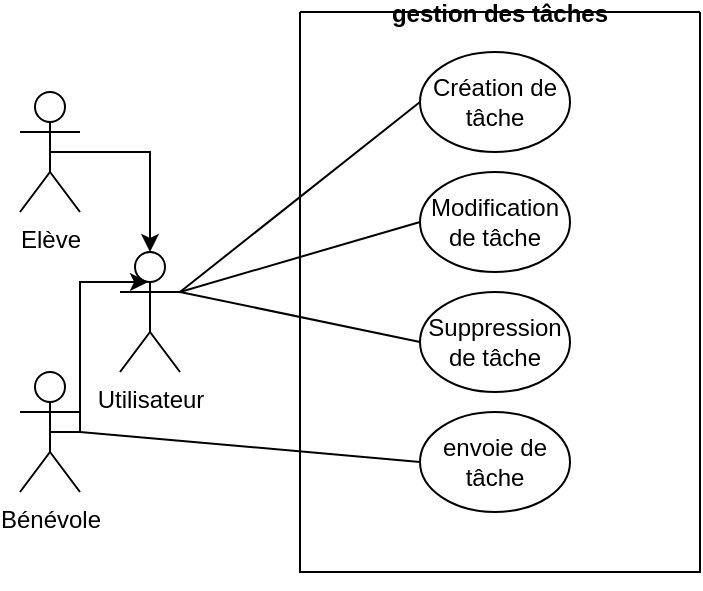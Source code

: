 <mxfile version="14.8.0" type="github">
  <diagram id="-SFQYjDT8sKuRz1LfL5k" name="Page-1">
    <mxGraphModel dx="569" dy="324" grid="1" gridSize="10" guides="1" tooltips="1" connect="1" arrows="1" fold="1" page="1" pageScale="1" pageWidth="827" pageHeight="1169" math="0" shadow="0">
      <root>
        <mxCell id="0" />
        <mxCell id="1" parent="0" />
        <mxCell id="yL_BVQR0XoXwWe5LSiMT-1" value="&lt;font style=&quot;vertical-align: inherit&quot;&gt;&lt;font style=&quot;vertical-align: inherit&quot;&gt;Utilisateur&lt;/font&gt;&lt;/font&gt;" style="shape=umlActor;verticalLabelPosition=bottom;verticalAlign=top;html=1;outlineConnect=0;" parent="1" vertex="1">
          <mxGeometry x="160" y="170" width="30" height="60" as="geometry" />
        </mxCell>
        <mxCell id="yL_BVQR0XoXwWe5LSiMT-9" style="edgeStyle=orthogonalEdgeStyle;rounded=0;orthogonalLoop=1;jettySize=auto;html=1;exitX=0.5;exitY=0.5;exitDx=0;exitDy=0;exitPerimeter=0;entryX=0.467;entryY=0.25;entryDx=0;entryDy=0;entryPerimeter=0;" parent="1" source="yL_BVQR0XoXwWe5LSiMT-2" target="yL_BVQR0XoXwWe5LSiMT-1" edge="1">
          <mxGeometry relative="1" as="geometry">
            <Array as="points">
              <mxPoint x="140" y="260" />
              <mxPoint x="140" y="185" />
            </Array>
          </mxGeometry>
        </mxCell>
        <mxCell id="yL_BVQR0XoXwWe5LSiMT-2" value="&lt;font style=&quot;vertical-align: inherit&quot;&gt;&lt;font style=&quot;vertical-align: inherit&quot;&gt;&lt;font style=&quot;vertical-align: inherit&quot;&gt;&lt;font style=&quot;vertical-align: inherit&quot;&gt;Bénévole&lt;/font&gt;&lt;/font&gt;&lt;/font&gt;&lt;/font&gt;" style="shape=umlActor;verticalLabelPosition=bottom;verticalAlign=top;html=1;outlineConnect=0;" parent="1" vertex="1">
          <mxGeometry x="110" y="230" width="30" height="60" as="geometry" />
        </mxCell>
        <mxCell id="yL_BVQR0XoXwWe5LSiMT-8" style="edgeStyle=orthogonalEdgeStyle;rounded=0;orthogonalLoop=1;jettySize=auto;html=1;exitX=0.5;exitY=0.5;exitDx=0;exitDy=0;exitPerimeter=0;" parent="1" source="yL_BVQR0XoXwWe5LSiMT-3" target="yL_BVQR0XoXwWe5LSiMT-1" edge="1">
          <mxGeometry relative="1" as="geometry" />
        </mxCell>
        <mxCell id="yL_BVQR0XoXwWe5LSiMT-3" value="&lt;font style=&quot;vertical-align: inherit&quot;&gt;&lt;font style=&quot;vertical-align: inherit&quot;&gt;Elève&lt;/font&gt;&lt;/font&gt;" style="shape=umlActor;verticalLabelPosition=bottom;verticalAlign=top;html=1;outlineConnect=0;" parent="1" vertex="1">
          <mxGeometry x="110" y="90" width="30" height="60" as="geometry" />
        </mxCell>
        <mxCell id="yL_BVQR0XoXwWe5LSiMT-10" value="gestion des tâches" style="swimlane;startSize=0;" parent="1" vertex="1">
          <mxGeometry x="250" y="50" width="200" height="280" as="geometry" />
        </mxCell>
        <mxCell id="yL_BVQR0XoXwWe5LSiMT-14" value="&lt;font style=&quot;vertical-align: inherit&quot;&gt;&lt;font style=&quot;vertical-align: inherit&quot;&gt;Création de tâche&lt;/font&gt;&lt;/font&gt;" style="ellipse;whiteSpace=wrap;html=1;" parent="yL_BVQR0XoXwWe5LSiMT-10" vertex="1">
          <mxGeometry x="60" y="20" width="75" height="50" as="geometry" />
        </mxCell>
        <mxCell id="yL_BVQR0XoXwWe5LSiMT-13" value="&lt;font style=&quot;vertical-align: inherit&quot;&gt;&lt;font style=&quot;vertical-align: inherit&quot;&gt;Modification de tâche&lt;/font&gt;&lt;/font&gt;" style="ellipse;whiteSpace=wrap;html=1;" parent="yL_BVQR0XoXwWe5LSiMT-10" vertex="1">
          <mxGeometry x="60" y="80" width="75" height="50" as="geometry" />
        </mxCell>
        <mxCell id="yL_BVQR0XoXwWe5LSiMT-12" value="&lt;font style=&quot;vertical-align: inherit&quot;&gt;&lt;font style=&quot;vertical-align: inherit&quot;&gt;envoie de tâche&lt;/font&gt;&lt;/font&gt;" style="ellipse;whiteSpace=wrap;html=1;" parent="yL_BVQR0XoXwWe5LSiMT-10" vertex="1">
          <mxGeometry x="60" y="200" width="75" height="50" as="geometry" />
        </mxCell>
        <mxCell id="yL_BVQR0XoXwWe5LSiMT-11" value="&lt;font style=&quot;vertical-align: inherit&quot;&gt;&lt;font style=&quot;vertical-align: inherit&quot;&gt;Suppression de tâche&lt;/font&gt;&lt;/font&gt;" style="ellipse;whiteSpace=wrap;html=1;" parent="yL_BVQR0XoXwWe5LSiMT-10" vertex="1">
          <mxGeometry x="60" y="140" width="75" height="50" as="geometry" />
        </mxCell>
        <mxCell id="yL_BVQR0XoXwWe5LSiMT-15" style="edgeStyle=orthogonalEdgeStyle;rounded=0;orthogonalLoop=1;jettySize=auto;html=1;exitX=0.5;exitY=1;exitDx=0;exitDy=0;" parent="1" source="yL_BVQR0XoXwWe5LSiMT-10" target="yL_BVQR0XoXwWe5LSiMT-10" edge="1">
          <mxGeometry relative="1" as="geometry" />
        </mxCell>
        <mxCell id="yL_BVQR0XoXwWe5LSiMT-16" value="" style="endArrow=none;html=1;entryX=0;entryY=0.5;entryDx=0;entryDy=0;" parent="1" target="yL_BVQR0XoXwWe5LSiMT-12" edge="1">
          <mxGeometry width="50" height="50" relative="1" as="geometry">
            <mxPoint x="140" y="260" as="sourcePoint" />
            <mxPoint x="440" y="170" as="targetPoint" />
          </mxGeometry>
        </mxCell>
        <mxCell id="yL_BVQR0XoXwWe5LSiMT-17" value="" style="endArrow=none;html=1;entryX=0;entryY=0.5;entryDx=0;entryDy=0;exitX=1;exitY=0.333;exitDx=0;exitDy=0;exitPerimeter=0;" parent="1" source="yL_BVQR0XoXwWe5LSiMT-1" target="yL_BVQR0XoXwWe5LSiMT-11" edge="1">
          <mxGeometry width="50" height="50" relative="1" as="geometry">
            <mxPoint x="200" y="190" as="sourcePoint" />
            <mxPoint x="440" y="170" as="targetPoint" />
          </mxGeometry>
        </mxCell>
        <mxCell id="yL_BVQR0XoXwWe5LSiMT-18" value="" style="endArrow=none;html=1;entryX=0;entryY=0.5;entryDx=0;entryDy=0;" parent="1" target="yL_BVQR0XoXwWe5LSiMT-13" edge="1">
          <mxGeometry width="50" height="50" relative="1" as="geometry">
            <mxPoint x="190" y="190" as="sourcePoint" />
            <mxPoint x="440" y="170" as="targetPoint" />
          </mxGeometry>
        </mxCell>
        <mxCell id="yL_BVQR0XoXwWe5LSiMT-19" value="" style="endArrow=none;html=1;exitX=1;exitY=0.333;exitDx=0;exitDy=0;exitPerimeter=0;entryX=0;entryY=0.5;entryDx=0;entryDy=0;" parent="1" source="yL_BVQR0XoXwWe5LSiMT-1" target="yL_BVQR0XoXwWe5LSiMT-14" edge="1">
          <mxGeometry width="50" height="50" relative="1" as="geometry">
            <mxPoint x="390" y="220" as="sourcePoint" />
            <mxPoint x="440" y="170" as="targetPoint" />
          </mxGeometry>
        </mxCell>
      </root>
    </mxGraphModel>
  </diagram>
</mxfile>
